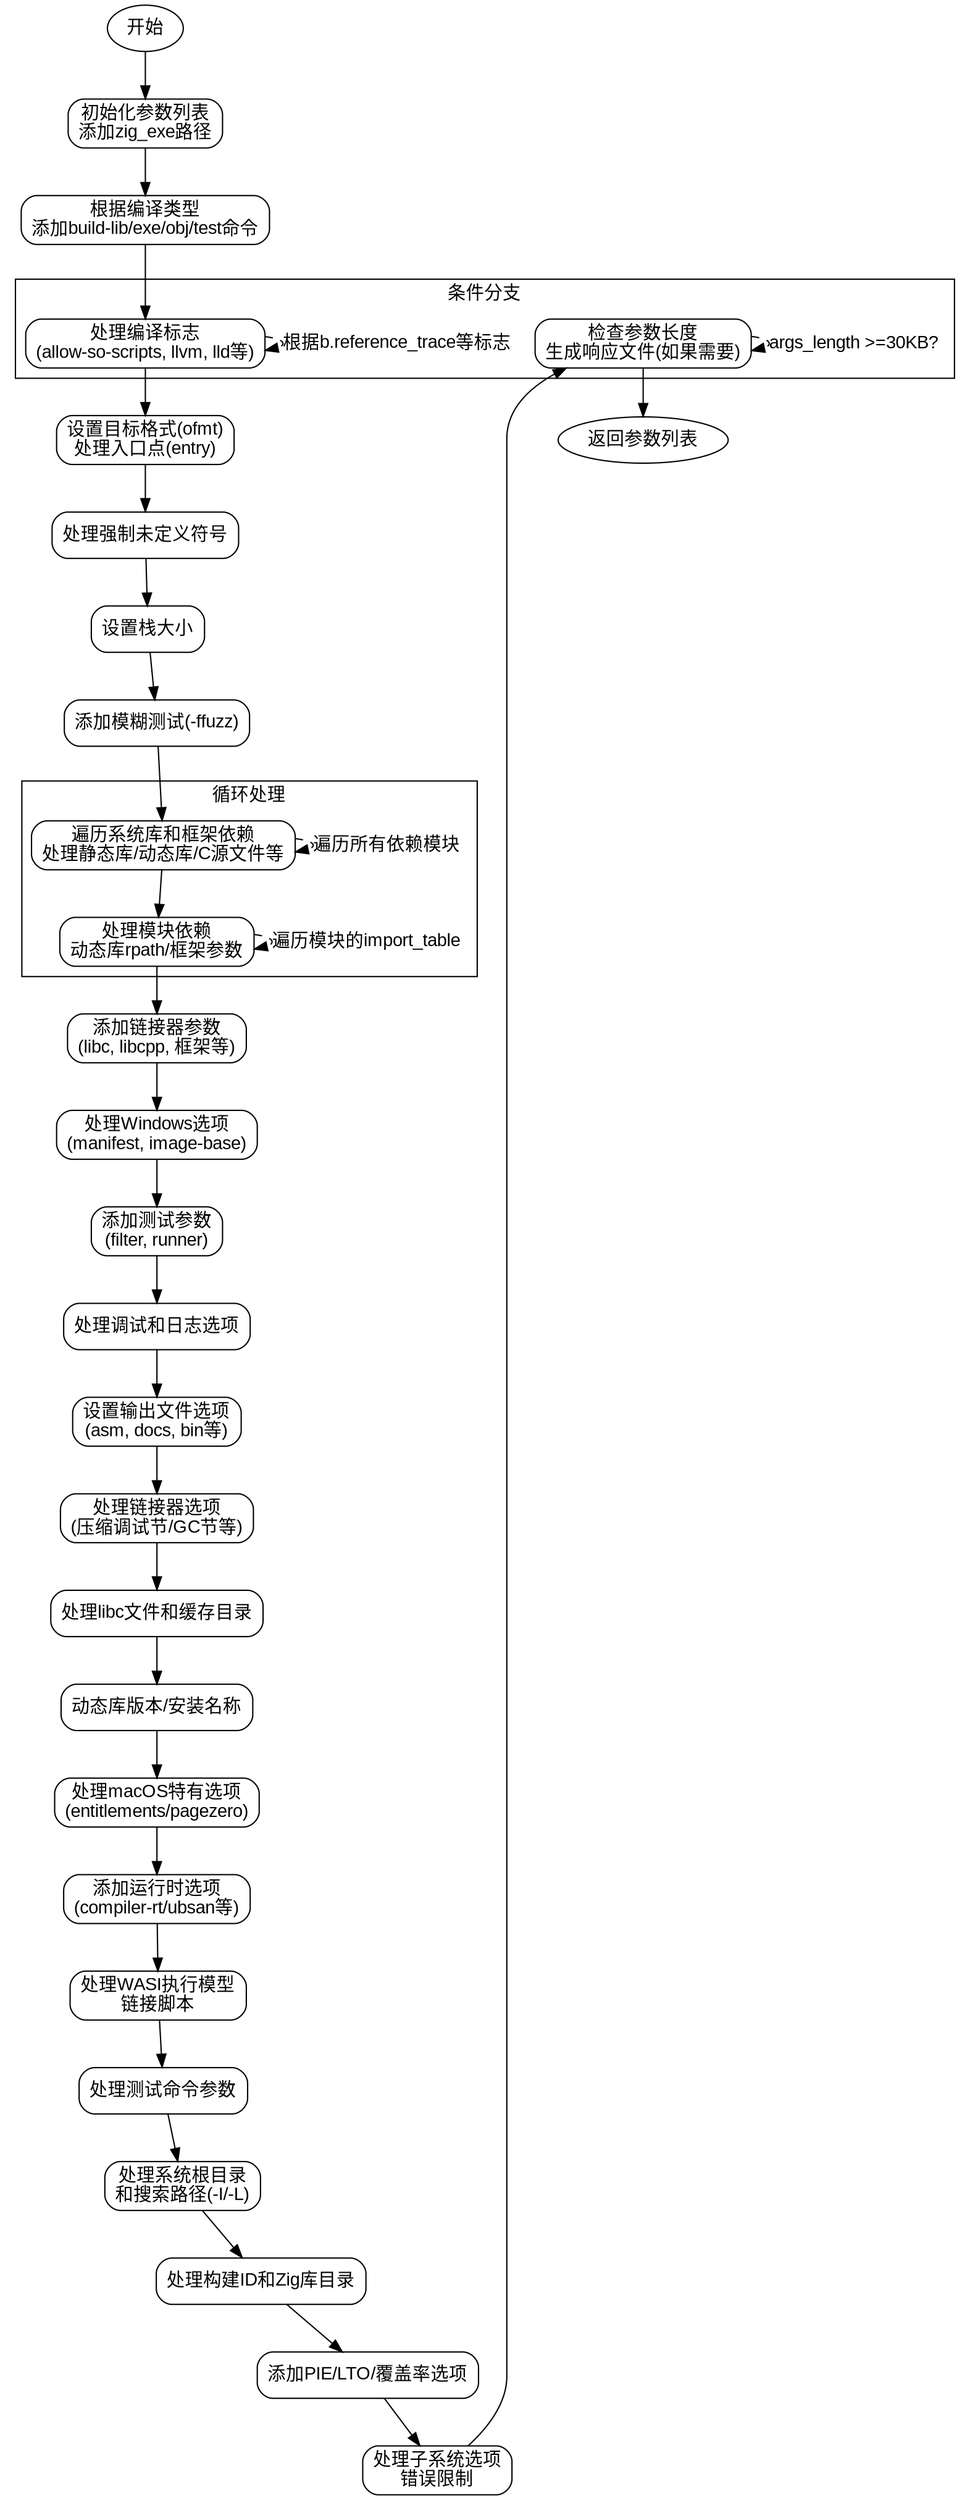 
digraph getZigArgs {
    graph [fontname="Arial", nodesep=0.2, ranksep=0.5];
    node [fontname="Arial", shape=box, style="rounded"];
    edge [fontname="Arial"];

    start [label="开始", shape=ellipse];
    end [label="返回参数列表", shape=ellipse];

    init_args [label="初始化参数列表\n添加zig_exe路径"];
    add_cmd [label="根据编译类型\n添加build-lib/exe/obj/test命令"];
    handle_flags [label="处理编译标志\n(allow-so-scripts, llvm, lld等)"];
    ofmt_entry [label="设置目标格式(ofmt)\n处理入口点(entry)"];
    force_symbols [label="处理强制未定义符号"];
    stack_size [label="设置栈大小"];
    fuzz_flag [label="添加模糊测试(-ffuzz)"];
    system_libs [label="遍历系统库和框架依赖\n处理静态库/动态库/C源文件等"];
    module_deps [label="处理模块依赖\n动态库rpath/框架参数"];
    linker_flags [label="添加链接器参数\n(libc, libcpp, 框架等)"];
    windows_specific [label="处理Windows选项\n(manifest, image-base)"];
    test_params [label="添加测试参数\n(filter, runner)"];
    debug_flags [label="处理调试和日志选项"];
    output_files [label="设置输出文件选项\n(asm, docs, bin等)"];
    linker_options [label="处理链接器选项\n(压缩调试节/GC节等)"];
    libc_cache [label="处理libc文件和缓存目录"];
    dynamic_lib [label="动态库版本/安装名称"];
    macos_flags [label="处理macOS特有选项\n(entitlements/pagezero)"];
    runtime_flags [label="添加运行时选项\n(compiler-rt/ubsan等)"];
    wasi_link [label="处理WASI执行模型\n链接脚本"];
    test_cmds [label="处理测试命令参数"];
    sysroot_search [label="处理系统根目录\n和搜索路径(-I/-L)"];
    build_id [label="处理构建ID和Zig库目录"];
    pie_lto [label="添加PIE/LTO/覆盖率选项"];
    subsystem_error [label="处理子系统选项\n错误限制"];
    arg_length [label="检查参数长度\n生成响应文件(如果需要)"];

    start -> init_args;
    init_args -> add_cmd;
    add_cmd -> handle_flags;
    handle_flags -> ofmt_entry;
    ofmt_entry -> force_symbols;
    force_symbols -> stack_size;
    stack_size -> fuzz_flag;
    fuzz_flag -> system_libs;
    system_libs -> module_deps;
    module_deps -> linker_flags;
    linker_flags -> windows_specific;
    windows_specific -> test_params;
    test_params -> debug_flags;
    debug_flags -> output_files;
    output_files -> linker_options;
    linker_options -> libc_cache;
    libc_cache -> dynamic_lib;
    dynamic_lib -> macos_flags;
    macos_flags -> runtime_flags;
    runtime_flags -> wasi_link;
    wasi_link -> test_cmds;
    test_cmds -> sysroot_search;
    sysroot_search -> build_id;
    build_id -> pie_lto;
    pie_lto -> subsystem_error;
    subsystem_error -> arg_length;
    arg_length -> end;

    // 关键条件分支
    subgraph cluster_loops {
        label="循环处理";
        system_libs -> system_libs [label="遍历所有依赖模块", style=dashed];
        module_deps -> module_deps [label="遍历模块的import_table", style=dashed];
    }

    subgraph cluster_conditions {
        label="条件分支";
        handle_flags -> handle_flags [label="根据b.reference_trace等标志", style=dashed];
        arg_length -> arg_length [label="args_length >=30KB?", style=dashed];
    }
}
